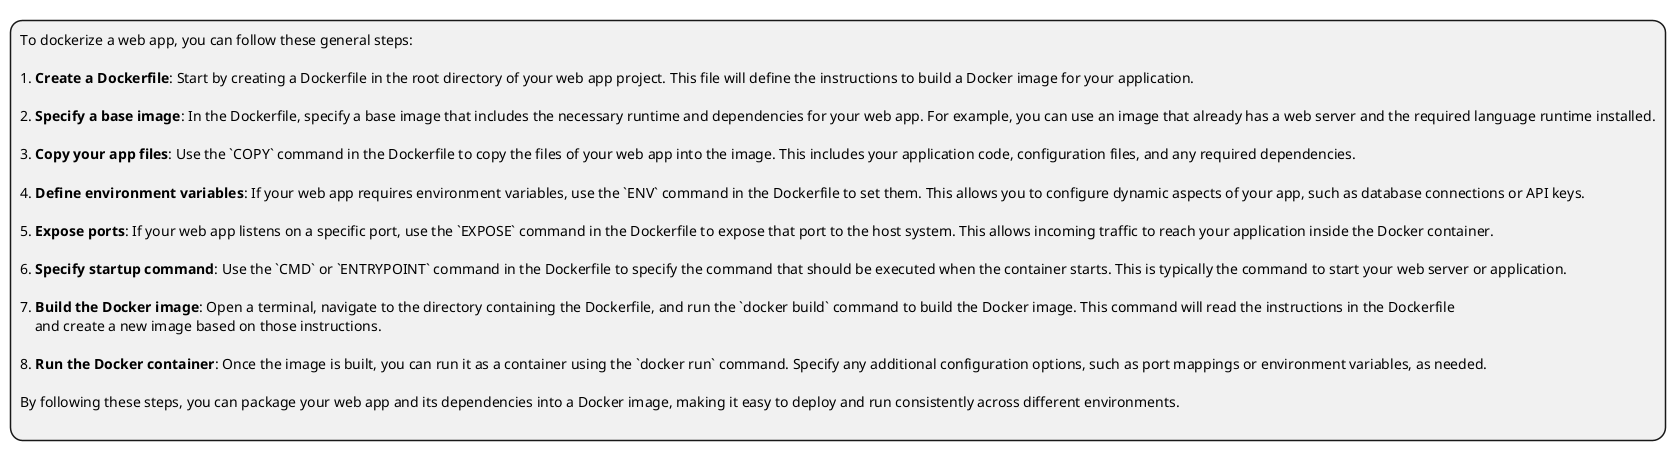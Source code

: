 @startmindmap
*:To dockerize a web app, you can follow these general steps:

1. **Create a Dockerfile**: Start by creating a Dockerfile in the root directory of your web app project. This file will define the instructions to build a Docker image for your application.

2. **Specify a base image**: In the Dockerfile, specify a base image that includes the necessary runtime and dependencies for your web app. For example, you can use an image that already has a web server and the required language runtime installed.

3. **Copy your app files**: Use the `COPY` command in the Dockerfile to copy the files of your web app into the image. This includes your application code, configuration files, and any required dependencies.

4. **Define environment variables**: If your web app requires environment variables, use the `ENV` command in the Dockerfile to set them. This allows you to configure dynamic aspects of your app, such as database connections or API keys.

5. **Expose ports**: If your web app listens on a specific port, use the `EXPOSE` command in the Dockerfile to expose that port to the host system. This allows incoming traffic to reach your application inside the Docker container.

6. **Specify startup command**: Use the `CMD` or `ENTRYPOINT` command in the Dockerfile to specify the command that should be executed when the container starts. This is typically the command to start your web server or application.

7. **Build the Docker image**: Open a terminal, navigate to the directory containing the Dockerfile, and run the `docker build` command to build the Docker image. This command will read the instructions in the Dockerfile
    and create a new image based on those instructions.

8. **Run the Docker container**: Once the image is built, you can run it as a container using the `docker run` command. Specify any additional configuration options, such as port mappings or environment variables, as needed.

By following these steps, you can package your web app and its dependencies into a Docker image, making it easy to deploy and run consistently across different environments.
;
@endmindmap
